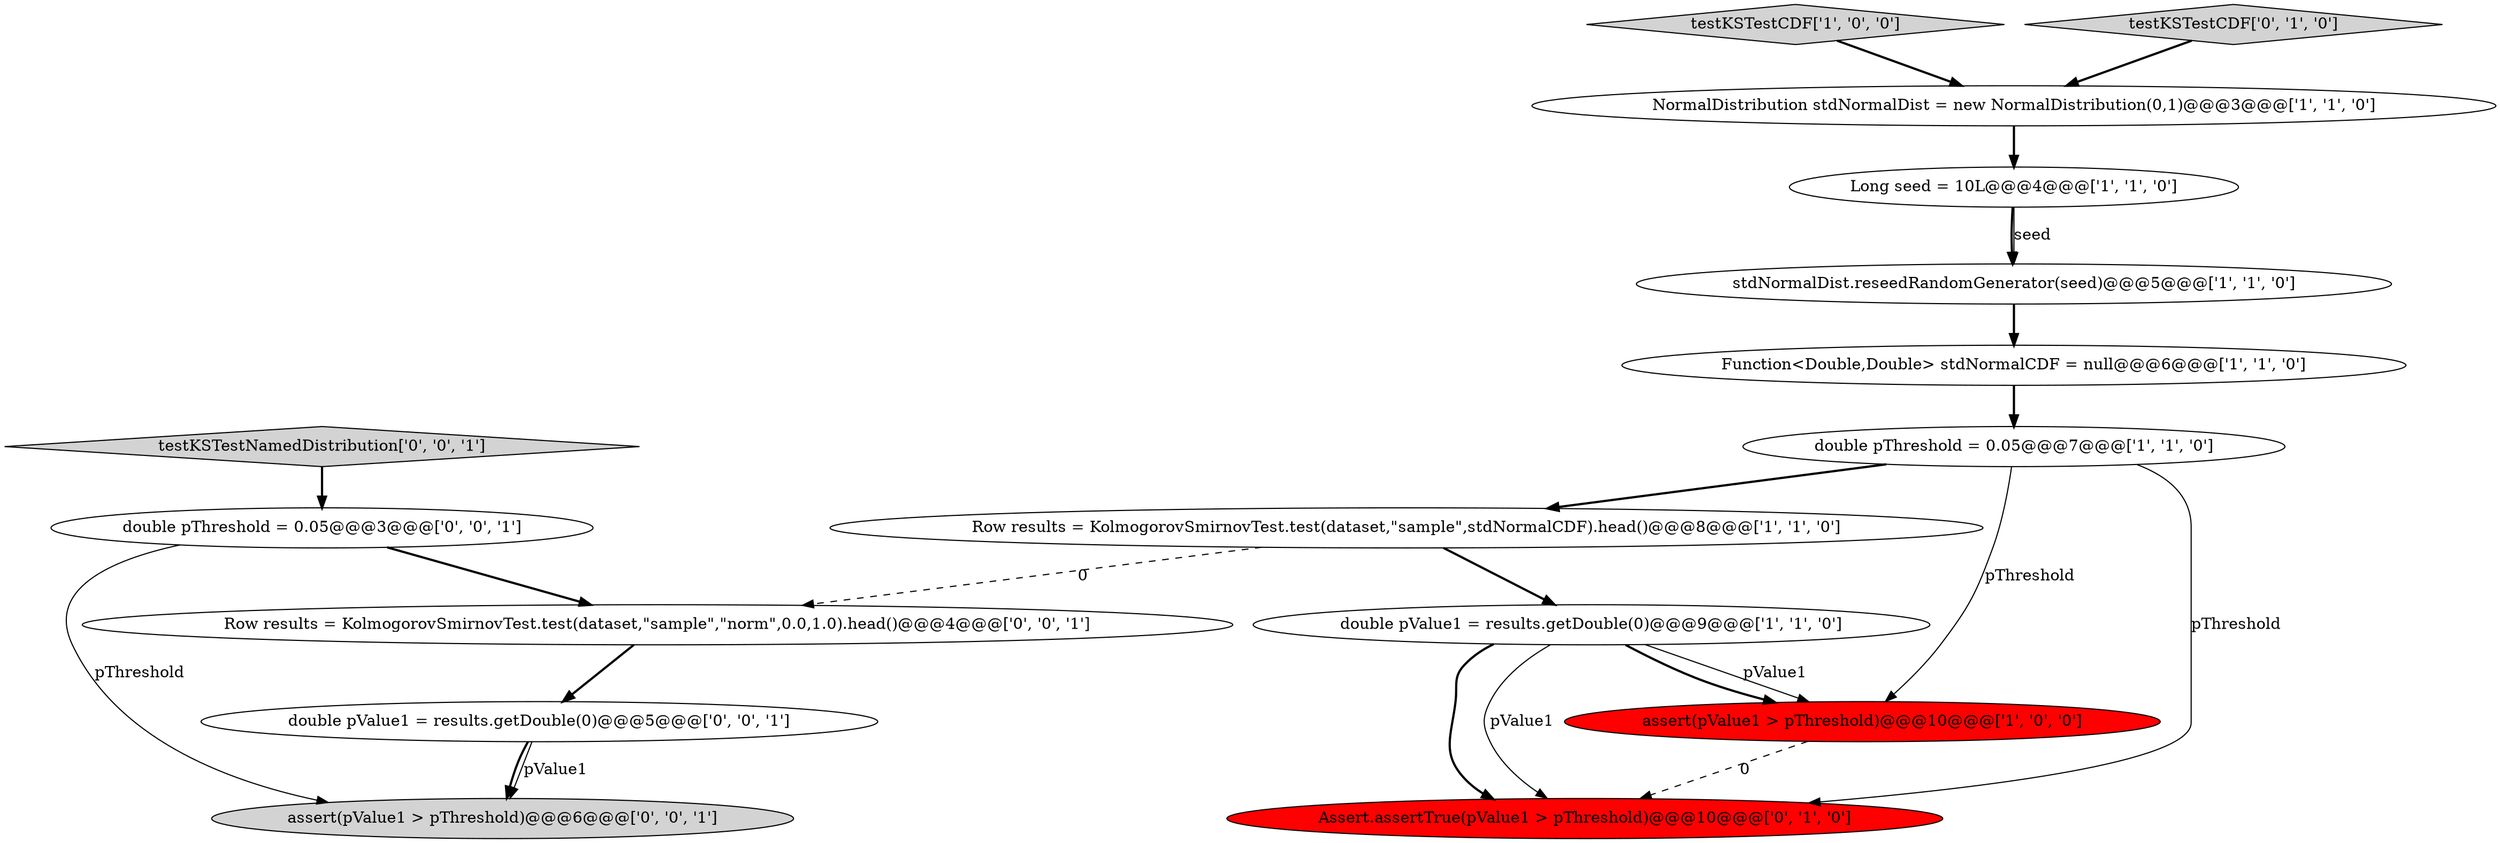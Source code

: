 digraph {
13 [style = filled, label = "Row results = KolmogorovSmirnovTest.test(dataset,\"sample\",\"norm\",0.0,1.0).head()@@@4@@@['0', '0', '1']", fillcolor = white, shape = ellipse image = "AAA0AAABBB3BBB"];
0 [style = filled, label = "double pThreshold = 0.05@@@7@@@['1', '1', '0']", fillcolor = white, shape = ellipse image = "AAA0AAABBB1BBB"];
4 [style = filled, label = "stdNormalDist.reseedRandomGenerator(seed)@@@5@@@['1', '1', '0']", fillcolor = white, shape = ellipse image = "AAA0AAABBB1BBB"];
5 [style = filled, label = "assert(pValue1 > pThreshold)@@@10@@@['1', '0', '0']", fillcolor = red, shape = ellipse image = "AAA1AAABBB1BBB"];
6 [style = filled, label = "testKSTestCDF['1', '0', '0']", fillcolor = lightgray, shape = diamond image = "AAA0AAABBB1BBB"];
14 [style = filled, label = "double pThreshold = 0.05@@@3@@@['0', '0', '1']", fillcolor = white, shape = ellipse image = "AAA0AAABBB3BBB"];
7 [style = filled, label = "double pValue1 = results.getDouble(0)@@@9@@@['1', '1', '0']", fillcolor = white, shape = ellipse image = "AAA0AAABBB1BBB"];
12 [style = filled, label = "testKSTestNamedDistribution['0', '0', '1']", fillcolor = lightgray, shape = diamond image = "AAA0AAABBB3BBB"];
10 [style = filled, label = "testKSTestCDF['0', '1', '0']", fillcolor = lightgray, shape = diamond image = "AAA0AAABBB2BBB"];
3 [style = filled, label = "Long seed = 10L@@@4@@@['1', '1', '0']", fillcolor = white, shape = ellipse image = "AAA0AAABBB1BBB"];
8 [style = filled, label = "Row results = KolmogorovSmirnovTest.test(dataset,\"sample\",stdNormalCDF).head()@@@8@@@['1', '1', '0']", fillcolor = white, shape = ellipse image = "AAA0AAABBB1BBB"];
1 [style = filled, label = "NormalDistribution stdNormalDist = new NormalDistribution(0,1)@@@3@@@['1', '1', '0']", fillcolor = white, shape = ellipse image = "AAA0AAABBB1BBB"];
15 [style = filled, label = "assert(pValue1 > pThreshold)@@@6@@@['0', '0', '1']", fillcolor = lightgray, shape = ellipse image = "AAA0AAABBB3BBB"];
2 [style = filled, label = "Function<Double,Double> stdNormalCDF = null@@@6@@@['1', '1', '0']", fillcolor = white, shape = ellipse image = "AAA0AAABBB1BBB"];
9 [style = filled, label = "Assert.assertTrue(pValue1 > pThreshold)@@@10@@@['0', '1', '0']", fillcolor = red, shape = ellipse image = "AAA1AAABBB2BBB"];
11 [style = filled, label = "double pValue1 = results.getDouble(0)@@@5@@@['0', '0', '1']", fillcolor = white, shape = ellipse image = "AAA0AAABBB3BBB"];
1->3 [style = bold, label=""];
5->9 [style = dashed, label="0"];
7->5 [style = solid, label="pValue1"];
4->2 [style = bold, label=""];
3->4 [style = bold, label=""];
13->11 [style = bold, label=""];
11->15 [style = bold, label=""];
8->7 [style = bold, label=""];
8->13 [style = dashed, label="0"];
7->9 [style = bold, label=""];
6->1 [style = bold, label=""];
7->5 [style = bold, label=""];
2->0 [style = bold, label=""];
0->5 [style = solid, label="pThreshold"];
7->9 [style = solid, label="pValue1"];
0->9 [style = solid, label="pThreshold"];
14->15 [style = solid, label="pThreshold"];
12->14 [style = bold, label=""];
0->8 [style = bold, label=""];
14->13 [style = bold, label=""];
3->4 [style = solid, label="seed"];
10->1 [style = bold, label=""];
11->15 [style = solid, label="pValue1"];
}
